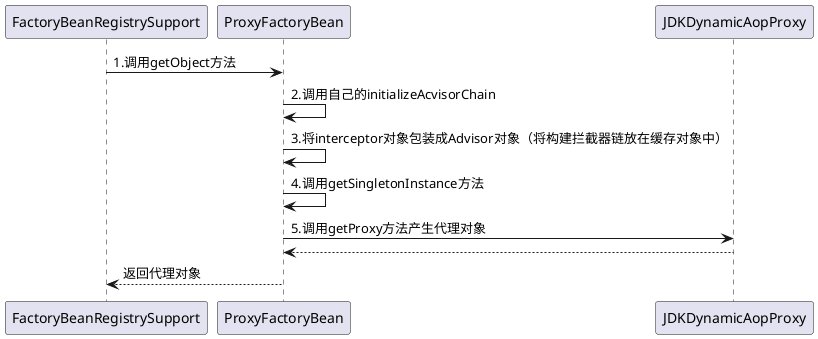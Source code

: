 @startuml
FactoryBeanRegistrySupport -> ProxyFactoryBean: 1.调用getObject方法
ProxyFactoryBean -> ProxyFactoryBean: 2.调用自己的initializeAcvisorChain
ProxyFactoryBean -> ProxyFactoryBean: 3.将interceptor对象包装成Advisor对象（将构建拦截器链放在缓存对象中）
ProxyFactoryBean -> ProxyFactoryBean: 4.调用getSingletonInstance方法
ProxyFactoryBean -> JDKDynamicAopProxy: 5.调用getProxy方法产生代理对象
ProxyFactoryBean <-- JDKDynamicAopProxy
FactoryBeanRegistrySupport <-- ProxyFactoryBean: 返回代理对象
@enduml
